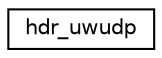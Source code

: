 digraph "Graphical Class Hierarchy"
{
 // LATEX_PDF_SIZE
  edge [fontname="Helvetica",fontsize="10",labelfontname="Helvetica",labelfontsize="10"];
  node [fontname="Helvetica",fontsize="10",shape=record];
  rankdir="LR";
  Node0 [label="hdr_uwudp",height=0.2,width=0.4,color="black", fillcolor="white", style="filled",URL="$structhdr__uwudp.html",tooltip="hdr_uwudp describes UWUDP packets."];
}
